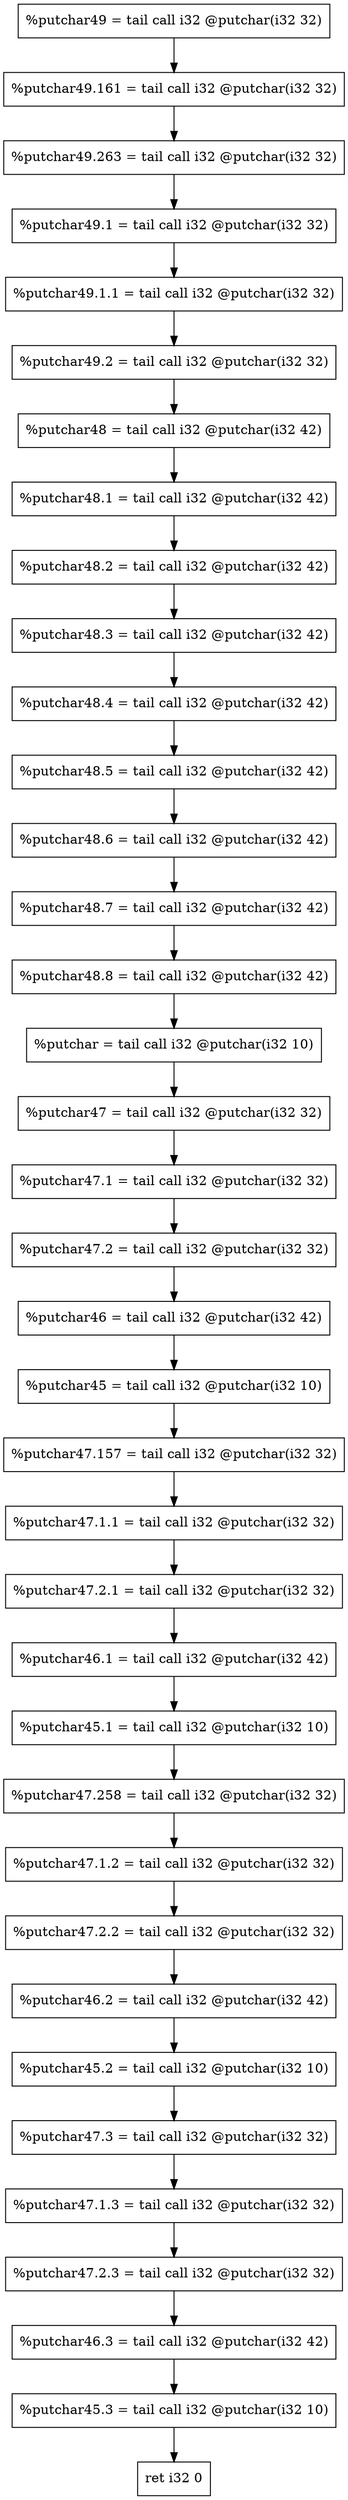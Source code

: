 digraph "CDFG for'func' function" {
	Node0x561c3f1a6150[shape=record, label="  %putchar49 = tail call i32 @putchar(i32 32)"]
	Node0x561c3f1a6270[shape=record, label="  %putchar49.161 = tail call i32 @putchar(i32 32)"]
	Node0x561c3f1a6370[shape=record, label="  %putchar49.263 = tail call i32 @putchar(i32 32)"]
	Node0x561c3f1a6470[shape=record, label="  %putchar49.1 = tail call i32 @putchar(i32 32)"]
	Node0x561c3f1a6570[shape=record, label="  %putchar49.1.1 = tail call i32 @putchar(i32 32)"]
	Node0x561c3f1a6670[shape=record, label="  %putchar49.2 = tail call i32 @putchar(i32 32)"]
	Node0x561c3f1a67a0[shape=record, label="  %putchar48 = tail call i32 @putchar(i32 42)"]
	Node0x561c3f1a68a0[shape=record, label="  %putchar48.1 = tail call i32 @putchar(i32 42)"]
	Node0x561c3f1a69a0[shape=record, label="  %putchar48.2 = tail call i32 @putchar(i32 42)"]
	Node0x561c3f1a6aa0[shape=record, label="  %putchar48.3 = tail call i32 @putchar(i32 42)"]
	Node0x561c3f1a6ba0[shape=record, label="  %putchar48.4 = tail call i32 @putchar(i32 42)"]
	Node0x561c3f1a6ca0[shape=record, label="  %putchar48.5 = tail call i32 @putchar(i32 42)"]
	Node0x561c3f1a6f40[shape=record, label="  %putchar48.6 = tail call i32 @putchar(i32 42)"]
	Node0x561c3f1a7040[shape=record, label="  %putchar48.7 = tail call i32 @putchar(i32 42)"]
	Node0x561c3f1a7140[shape=record, label="  %putchar48.8 = tail call i32 @putchar(i32 42)"]
	Node0x561c3f1a7270[shape=record, label="  %putchar = tail call i32 @putchar(i32 10)"]
	Node0x561c3f1a7360[shape=record, label="  %putchar47 = tail call i32 @putchar(i32 32)"]
	Node0x561c3f1a7460[shape=record, label="  %putchar47.1 = tail call i32 @putchar(i32 32)"]
	Node0x561c3f1a7560[shape=record, label="  %putchar47.2 = tail call i32 @putchar(i32 32)"]
	Node0x561c3f1a7660[shape=record, label="  %putchar46 = tail call i32 @putchar(i32 42)"]
	Node0x561c3f1a7760[shape=record, label="  %putchar45 = tail call i32 @putchar(i32 10)"]
	Node0x561c3f1a7860[shape=record, label="  %putchar47.157 = tail call i32 @putchar(i32 32)"]
	Node0x561c3f1a7960[shape=record, label="  %putchar47.1.1 = tail call i32 @putchar(i32 32)"]
	Node0x561c3f1a7a60[shape=record, label="  %putchar47.2.1 = tail call i32 @putchar(i32 32)"]
	Node0x561c3f1a7e80[shape=record, label="  %putchar46.1 = tail call i32 @putchar(i32 42)"]
	Node0x561c3f1a7f80[shape=record, label="  %putchar45.1 = tail call i32 @putchar(i32 10)"]
	Node0x561c3f1a8080[shape=record, label="  %putchar47.258 = tail call i32 @putchar(i32 32)"]
	Node0x561c3f1a8180[shape=record, label="  %putchar47.1.2 = tail call i32 @putchar(i32 32)"]
	Node0x561c3f1a8280[shape=record, label="  %putchar47.2.2 = tail call i32 @putchar(i32 32)"]
	Node0x561c3f1a8380[shape=record, label="  %putchar46.2 = tail call i32 @putchar(i32 42)"]
	Node0x561c3f1a8480[shape=record, label="  %putchar45.2 = tail call i32 @putchar(i32 10)"]
	Node0x561c3f1a8580[shape=record, label="  %putchar47.3 = tail call i32 @putchar(i32 32)"]
	Node0x561c3f1a8680[shape=record, label="  %putchar47.1.3 = tail call i32 @putchar(i32 32)"]
	Node0x561c3f1a8780[shape=record, label="  %putchar47.2.3 = tail call i32 @putchar(i32 32)"]
	Node0x561c3f1a8880[shape=record, label="  %putchar46.3 = tail call i32 @putchar(i32 42)"]
	Node0x561c3f1a8980[shape=record, label="  %putchar45.3 = tail call i32 @putchar(i32 10)"]
	Node0x561c3f1a8a98[shape=record, label="  ret i32 0"]
	Node0x561c3f1a6150 -> Node0x561c3f1a6270
	Node0x561c3f1a6270 -> Node0x561c3f1a6370
	Node0x561c3f1a6370 -> Node0x561c3f1a6470
	Node0x561c3f1a6470 -> Node0x561c3f1a6570
	Node0x561c3f1a6570 -> Node0x561c3f1a6670
	Node0x561c3f1a6670 -> Node0x561c3f1a67a0
	Node0x561c3f1a67a0 -> Node0x561c3f1a68a0
	Node0x561c3f1a68a0 -> Node0x561c3f1a69a0
	Node0x561c3f1a69a0 -> Node0x561c3f1a6aa0
	Node0x561c3f1a6aa0 -> Node0x561c3f1a6ba0
	Node0x561c3f1a6ba0 -> Node0x561c3f1a6ca0
	Node0x561c3f1a6ca0 -> Node0x561c3f1a6f40
	Node0x561c3f1a6f40 -> Node0x561c3f1a7040
	Node0x561c3f1a7040 -> Node0x561c3f1a7140
	Node0x561c3f1a7140 -> Node0x561c3f1a7270
	Node0x561c3f1a7270 -> Node0x561c3f1a7360
	Node0x561c3f1a7360 -> Node0x561c3f1a7460
	Node0x561c3f1a7460 -> Node0x561c3f1a7560
	Node0x561c3f1a7560 -> Node0x561c3f1a7660
	Node0x561c3f1a7660 -> Node0x561c3f1a7760
	Node0x561c3f1a7760 -> Node0x561c3f1a7860
	Node0x561c3f1a7860 -> Node0x561c3f1a7960
	Node0x561c3f1a7960 -> Node0x561c3f1a7a60
	Node0x561c3f1a7a60 -> Node0x561c3f1a7e80
	Node0x561c3f1a7e80 -> Node0x561c3f1a7f80
	Node0x561c3f1a7f80 -> Node0x561c3f1a8080
	Node0x561c3f1a8080 -> Node0x561c3f1a8180
	Node0x561c3f1a8180 -> Node0x561c3f1a8280
	Node0x561c3f1a8280 -> Node0x561c3f1a8380
	Node0x561c3f1a8380 -> Node0x561c3f1a8480
	Node0x561c3f1a8480 -> Node0x561c3f1a8580
	Node0x561c3f1a8580 -> Node0x561c3f1a8680
	Node0x561c3f1a8680 -> Node0x561c3f1a8780
	Node0x561c3f1a8780 -> Node0x561c3f1a8880
	Node0x561c3f1a8880 -> Node0x561c3f1a8980
	Node0x561c3f1a8980 -> Node0x561c3f1a8a98
edge [color=red]
}

